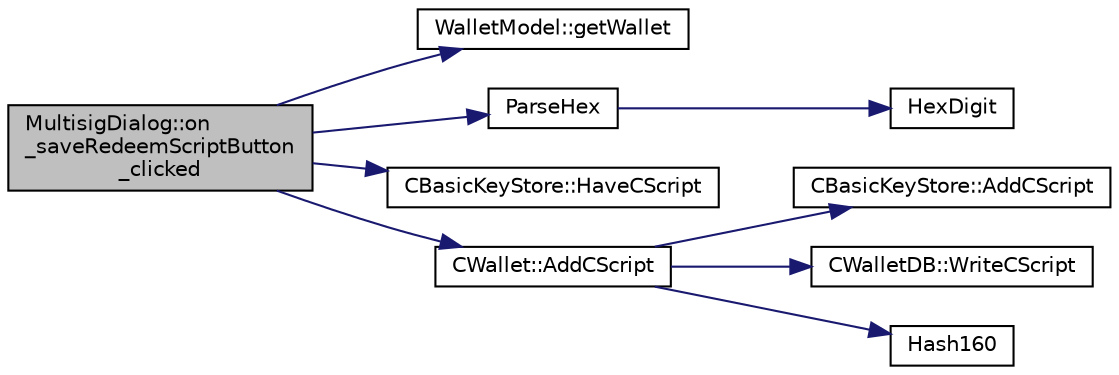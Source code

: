 digraph "MultisigDialog::on_saveRedeemScriptButton_clicked"
{
  edge [fontname="Helvetica",fontsize="10",labelfontname="Helvetica",labelfontsize="10"];
  node [fontname="Helvetica",fontsize="10",shape=record];
  rankdir="LR";
  Node169 [label="MultisigDialog::on\l_saveRedeemScriptButton\l_clicked",height=0.2,width=0.4,color="black", fillcolor="grey75", style="filled", fontcolor="black"];
  Node169 -> Node170 [color="midnightblue",fontsize="10",style="solid",fontname="Helvetica"];
  Node170 [label="WalletModel::getWallet",height=0.2,width=0.4,color="black", fillcolor="white", style="filled",URL="$d4/d27/class_wallet_model.html#aa3160f1900fce209230251547e434c90"];
  Node169 -> Node171 [color="midnightblue",fontsize="10",style="solid",fontname="Helvetica"];
  Node171 [label="ParseHex",height=0.2,width=0.4,color="black", fillcolor="white", style="filled",URL="$df/d2d/util_8cpp.html#abea395175fbc4a788ed0f0a41710b8a7"];
  Node171 -> Node172 [color="midnightblue",fontsize="10",style="solid",fontname="Helvetica"];
  Node172 [label="HexDigit",height=0.2,width=0.4,color="black", fillcolor="white", style="filled",URL="$df/d2d/util_8cpp.html#aa59e8a8c5a39cb5041f93bb95dd02119"];
  Node169 -> Node173 [color="midnightblue",fontsize="10",style="solid",fontname="Helvetica"];
  Node173 [label="CBasicKeyStore::HaveCScript",height=0.2,width=0.4,color="black", fillcolor="white", style="filled",URL="$db/db1/class_c_basic_key_store.html#a499e0a1d117b43e3200883d88a400bf6"];
  Node169 -> Node174 [color="midnightblue",fontsize="10",style="solid",fontname="Helvetica"];
  Node174 [label="CWallet::AddCScript",height=0.2,width=0.4,color="black", fillcolor="white", style="filled",URL="$d2/de5/class_c_wallet.html#ad7edacad1c926bc4b7fe0dc1be95ce31"];
  Node174 -> Node175 [color="midnightblue",fontsize="10",style="solid",fontname="Helvetica"];
  Node175 [label="CBasicKeyStore::AddCScript",height=0.2,width=0.4,color="black", fillcolor="white", style="filled",URL="$db/db1/class_c_basic_key_store.html#a56249ce3540398999cd397eeb662e836"];
  Node174 -> Node176 [color="midnightblue",fontsize="10",style="solid",fontname="Helvetica"];
  Node176 [label="CWalletDB::WriteCScript",height=0.2,width=0.4,color="black", fillcolor="white", style="filled",URL="$d4/d90/class_c_wallet_d_b.html#a8c69e48e2305775898658e0a4f4616c9"];
  Node174 -> Node177 [color="midnightblue",fontsize="10",style="solid",fontname="Helvetica"];
  Node177 [label="Hash160",height=0.2,width=0.4,color="black", fillcolor="white", style="filled",URL="$db/dfb/hash_8h.html#a4490f70ddae16e9e48460a0416a48a6b"];
}
